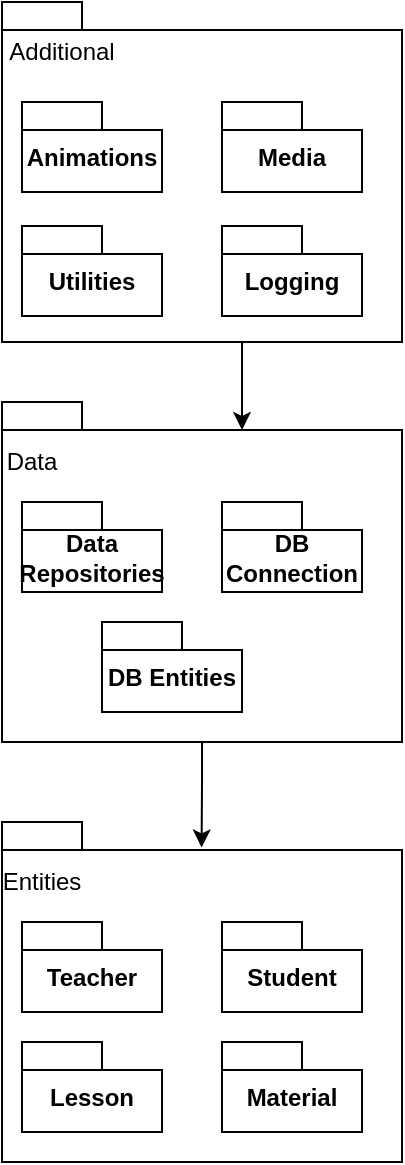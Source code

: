 <mxfile version="24.8.6">
  <diagram name="Страница — 1" id="-oSeMhTCia-Ojk3NSs4r">
    <mxGraphModel dx="1163" dy="764" grid="1" gridSize="10" guides="1" tooltips="1" connect="1" arrows="1" fold="1" page="1" pageScale="1" pageWidth="827" pageHeight="1169" math="0" shadow="0">
      <root>
        <mxCell id="0" />
        <mxCell id="1" parent="0" />
        <mxCell id="dSTEEdmW6dCPb6Gi1nYO-1" value="" style="shape=folder;fontStyle=1;spacingTop=10;tabWidth=40;tabHeight=14;tabPosition=left;html=1;whiteSpace=wrap;" vertex="1" parent="1">
          <mxGeometry x="-720" y="450" width="200" height="170" as="geometry" />
        </mxCell>
        <mxCell id="dSTEEdmW6dCPb6Gi1nYO-2" value="Animations" style="shape=folder;fontStyle=1;spacingTop=10;tabWidth=40;tabHeight=14;tabPosition=left;html=1;whiteSpace=wrap;" vertex="1" parent="1">
          <mxGeometry x="-710" y="500" width="70" height="45" as="geometry" />
        </mxCell>
        <mxCell id="dSTEEdmW6dCPb6Gi1nYO-3" value="Media" style="shape=folder;fontStyle=1;spacingTop=10;tabWidth=40;tabHeight=14;tabPosition=left;html=1;whiteSpace=wrap;" vertex="1" parent="1">
          <mxGeometry x="-610" y="500" width="70" height="45" as="geometry" />
        </mxCell>
        <mxCell id="dSTEEdmW6dCPb6Gi1nYO-4" value="Utilities" style="shape=folder;fontStyle=1;spacingTop=10;tabWidth=40;tabHeight=14;tabPosition=left;html=1;whiteSpace=wrap;" vertex="1" parent="1">
          <mxGeometry x="-710" y="562" width="70" height="45" as="geometry" />
        </mxCell>
        <mxCell id="dSTEEdmW6dCPb6Gi1nYO-5" value="Logging" style="shape=folder;fontStyle=1;spacingTop=10;tabWidth=40;tabHeight=14;tabPosition=left;html=1;whiteSpace=wrap;" vertex="1" parent="1">
          <mxGeometry x="-610" y="562" width="70" height="45" as="geometry" />
        </mxCell>
        <mxCell id="dSTEEdmW6dCPb6Gi1nYO-7" value="Additional" style="text;html=1;align=center;verticalAlign=middle;whiteSpace=wrap;rounded=0;" vertex="1" parent="1">
          <mxGeometry x="-720" y="470" width="60" height="10" as="geometry" />
        </mxCell>
        <mxCell id="dSTEEdmW6dCPb6Gi1nYO-11" value="" style="shape=folder;fontStyle=1;spacingTop=10;tabWidth=40;tabHeight=14;tabPosition=left;html=1;whiteSpace=wrap;" vertex="1" parent="1">
          <mxGeometry x="-720" y="650" width="200" height="170" as="geometry" />
        </mxCell>
        <mxCell id="dSTEEdmW6dCPb6Gi1nYO-13" value="Data Repositories" style="shape=folder;fontStyle=1;spacingTop=10;tabWidth=40;tabHeight=14;tabPosition=left;html=1;whiteSpace=wrap;" vertex="1" parent="1">
          <mxGeometry x="-710" y="700" width="70" height="45" as="geometry" />
        </mxCell>
        <mxCell id="dSTEEdmW6dCPb6Gi1nYO-14" value="Data" style="text;html=1;align=center;verticalAlign=middle;whiteSpace=wrap;rounded=0;" vertex="1" parent="1">
          <mxGeometry x="-720" y="675" width="30" height="10" as="geometry" />
        </mxCell>
        <mxCell id="dSTEEdmW6dCPb6Gi1nYO-15" value="DB Entities" style="shape=folder;fontStyle=1;spacingTop=10;tabWidth=40;tabHeight=14;tabPosition=left;html=1;whiteSpace=wrap;" vertex="1" parent="1">
          <mxGeometry x="-670" y="760" width="70" height="45" as="geometry" />
        </mxCell>
        <mxCell id="dSTEEdmW6dCPb6Gi1nYO-16" value="DB Connection" style="shape=folder;fontStyle=1;spacingTop=10;tabWidth=40;tabHeight=14;tabPosition=left;html=1;whiteSpace=wrap;" vertex="1" parent="1">
          <mxGeometry x="-610" y="700" width="70" height="45" as="geometry" />
        </mxCell>
        <mxCell id="dSTEEdmW6dCPb6Gi1nYO-17" value="" style="shape=folder;fontStyle=1;spacingTop=10;tabWidth=40;tabHeight=14;tabPosition=left;html=1;whiteSpace=wrap;" vertex="1" parent="1">
          <mxGeometry x="-720" y="860" width="200" height="170" as="geometry" />
        </mxCell>
        <mxCell id="dSTEEdmW6dCPb6Gi1nYO-18" value="Teacher" style="shape=folder;fontStyle=1;spacingTop=10;tabWidth=40;tabHeight=14;tabPosition=left;html=1;whiteSpace=wrap;" vertex="1" parent="1">
          <mxGeometry x="-710" y="910" width="70" height="45" as="geometry" />
        </mxCell>
        <mxCell id="dSTEEdmW6dCPb6Gi1nYO-19" value="Entities" style="text;html=1;align=center;verticalAlign=middle;whiteSpace=wrap;rounded=0;" vertex="1" parent="1">
          <mxGeometry x="-720" y="885" width="40" height="10" as="geometry" />
        </mxCell>
        <mxCell id="dSTEEdmW6dCPb6Gi1nYO-20" value="Lesson" style="shape=folder;fontStyle=1;spacingTop=10;tabWidth=40;tabHeight=14;tabPosition=left;html=1;whiteSpace=wrap;" vertex="1" parent="1">
          <mxGeometry x="-710" y="970" width="70" height="45" as="geometry" />
        </mxCell>
        <mxCell id="dSTEEdmW6dCPb6Gi1nYO-21" value="Student" style="shape=folder;fontStyle=1;spacingTop=10;tabWidth=40;tabHeight=14;tabPosition=left;html=1;whiteSpace=wrap;" vertex="1" parent="1">
          <mxGeometry x="-610" y="910" width="70" height="45" as="geometry" />
        </mxCell>
        <mxCell id="dSTEEdmW6dCPb6Gi1nYO-22" value="Material" style="shape=folder;fontStyle=1;spacingTop=10;tabWidth=40;tabHeight=14;tabPosition=left;html=1;whiteSpace=wrap;" vertex="1" parent="1">
          <mxGeometry x="-610" y="970" width="70" height="45" as="geometry" />
        </mxCell>
        <mxCell id="dSTEEdmW6dCPb6Gi1nYO-25" style="edgeStyle=orthogonalEdgeStyle;rounded=0;orthogonalLoop=1;jettySize=auto;html=1;exitX=0.5;exitY=1;exitDx=0;exitDy=0;exitPerimeter=0;entryX=0;entryY=0;entryDx=120;entryDy=14;entryPerimeter=0;" edge="1" parent="1" source="dSTEEdmW6dCPb6Gi1nYO-1" target="dSTEEdmW6dCPb6Gi1nYO-11">
          <mxGeometry relative="1" as="geometry">
            <Array as="points">
              <mxPoint x="-600" y="620" />
            </Array>
          </mxGeometry>
        </mxCell>
        <mxCell id="dSTEEdmW6dCPb6Gi1nYO-27" style="edgeStyle=orthogonalEdgeStyle;rounded=0;orthogonalLoop=1;jettySize=auto;html=1;exitX=0.5;exitY=1;exitDx=0;exitDy=0;exitPerimeter=0;entryX=0.499;entryY=0.075;entryDx=0;entryDy=0;entryPerimeter=0;" edge="1" parent="1" source="dSTEEdmW6dCPb6Gi1nYO-11" target="dSTEEdmW6dCPb6Gi1nYO-17">
          <mxGeometry relative="1" as="geometry" />
        </mxCell>
      </root>
    </mxGraphModel>
  </diagram>
</mxfile>
